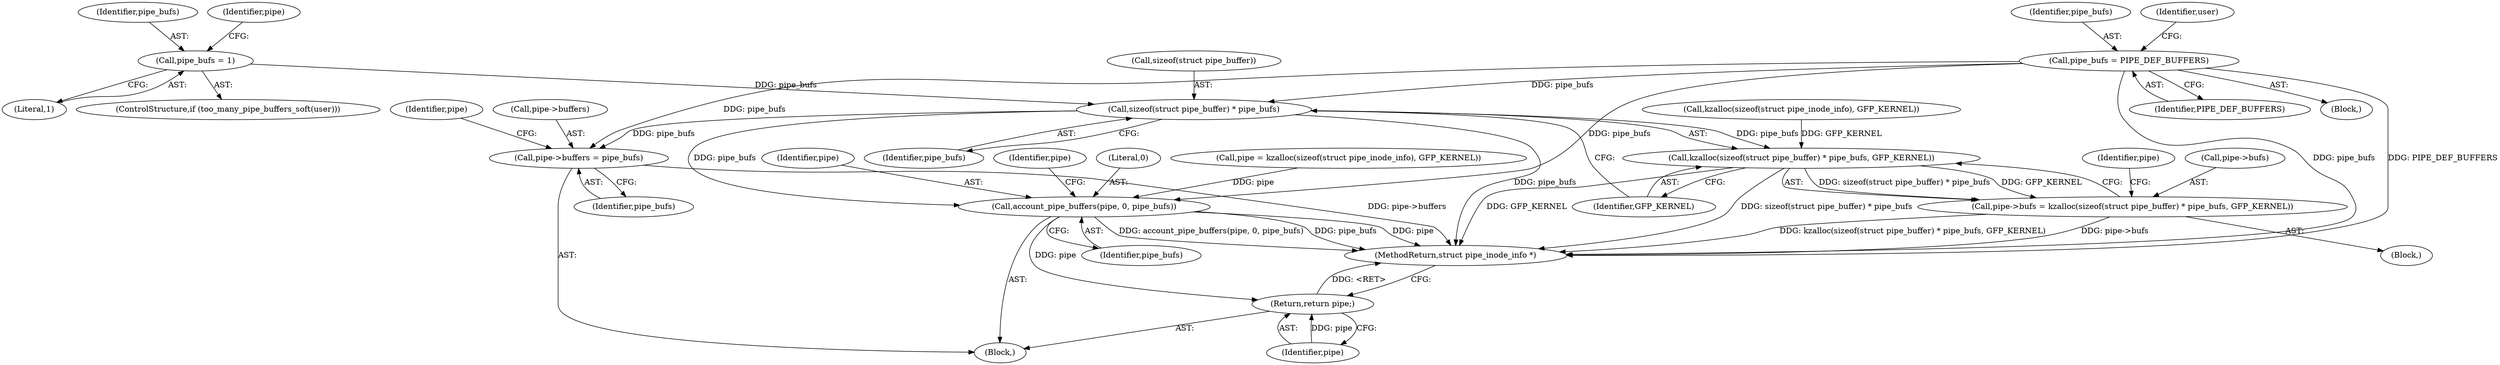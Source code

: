 digraph "0_linux_759c01142a5d0f364a462346168a56de28a80f52@API" {
"1000137" [label="(Call,sizeof(struct pipe_buffer) * pipe_bufs)"];
"1000129" [label="(Call,pipe_bufs = 1)"];
"1000114" [label="(Call,pipe_bufs = PIPE_DEF_BUFFERS)"];
"1000136" [label="(Call,kzalloc(sizeof(struct pipe_buffer) * pipe_bufs, GFP_KERNEL))"];
"1000132" [label="(Call,pipe->bufs = kzalloc(sizeof(struct pipe_buffer) * pipe_bufs, GFP_KERNEL))"];
"1000161" [label="(Call,pipe->buffers = pipe_bufs)"];
"1000171" [label="(Call,account_pipe_buffers(pipe, 0, pipe_bufs))"];
"1000180" [label="(Return,return pipe;)"];
"1000130" [label="(Identifier,pipe_bufs)"];
"1000146" [label="(Block,)"];
"1000131" [label="(Literal,1)"];
"1000172" [label="(Identifier,pipe)"];
"1000140" [label="(Identifier,pipe_bufs)"];
"1000165" [label="(Identifier,pipe_bufs)"];
"1000115" [label="(Identifier,pipe_bufs)"];
"1000119" [label="(Identifier,user)"];
"1000161" [label="(Call,pipe->buffers = pipe_bufs)"];
"1000137" [label="(Call,sizeof(struct pipe_buffer) * pipe_bufs)"];
"1000168" [label="(Identifier,pipe)"];
"1000144" [label="(Identifier,pipe)"];
"1000162" [label="(Call,pipe->buffers)"];
"1000136" [label="(Call,kzalloc(sizeof(struct pipe_buffer) * pipe_bufs, GFP_KERNEL))"];
"1000114" [label="(Call,pipe_bufs = PIPE_DEF_BUFFERS)"];
"1000126" [label="(ControlStructure,if (too_many_pipe_buffers_soft(user)))"];
"1000181" [label="(Identifier,pipe)"];
"1000116" [label="(Identifier,PIPE_DEF_BUFFERS)"];
"1000134" [label="(Identifier,pipe)"];
"1000180" [label="(Return,return pipe;)"];
"1000125" [label="(Block,)"];
"1000138" [label="(Call,sizeof(struct pipe_buffer))"];
"1000132" [label="(Call,pipe->bufs = kzalloc(sizeof(struct pipe_buffer) * pipe_bufs, GFP_KERNEL))"];
"1000178" [label="(Identifier,pipe)"];
"1000174" [label="(Identifier,pipe_bufs)"];
"1000188" [label="(MethodReturn,struct pipe_inode_info *)"];
"1000112" [label="(Block,)"];
"1000106" [label="(Call,kzalloc(sizeof(struct pipe_inode_info), GFP_KERNEL))"];
"1000171" [label="(Call,account_pipe_buffers(pipe, 0, pipe_bufs))"];
"1000173" [label="(Literal,0)"];
"1000141" [label="(Identifier,GFP_KERNEL)"];
"1000129" [label="(Call,pipe_bufs = 1)"];
"1000133" [label="(Call,pipe->bufs)"];
"1000104" [label="(Call,pipe = kzalloc(sizeof(struct pipe_inode_info), GFP_KERNEL))"];
"1000137" -> "1000136"  [label="AST: "];
"1000137" -> "1000140"  [label="CFG: "];
"1000138" -> "1000137"  [label="AST: "];
"1000140" -> "1000137"  [label="AST: "];
"1000141" -> "1000137"  [label="CFG: "];
"1000137" -> "1000188"  [label="DDG: pipe_bufs"];
"1000137" -> "1000136"  [label="DDG: pipe_bufs"];
"1000129" -> "1000137"  [label="DDG: pipe_bufs"];
"1000114" -> "1000137"  [label="DDG: pipe_bufs"];
"1000137" -> "1000161"  [label="DDG: pipe_bufs"];
"1000137" -> "1000171"  [label="DDG: pipe_bufs"];
"1000129" -> "1000126"  [label="AST: "];
"1000129" -> "1000131"  [label="CFG: "];
"1000130" -> "1000129"  [label="AST: "];
"1000131" -> "1000129"  [label="AST: "];
"1000134" -> "1000129"  [label="CFG: "];
"1000114" -> "1000112"  [label="AST: "];
"1000114" -> "1000116"  [label="CFG: "];
"1000115" -> "1000114"  [label="AST: "];
"1000116" -> "1000114"  [label="AST: "];
"1000119" -> "1000114"  [label="CFG: "];
"1000114" -> "1000188"  [label="DDG: pipe_bufs"];
"1000114" -> "1000188"  [label="DDG: PIPE_DEF_BUFFERS"];
"1000114" -> "1000161"  [label="DDG: pipe_bufs"];
"1000114" -> "1000171"  [label="DDG: pipe_bufs"];
"1000136" -> "1000132"  [label="AST: "];
"1000136" -> "1000141"  [label="CFG: "];
"1000141" -> "1000136"  [label="AST: "];
"1000132" -> "1000136"  [label="CFG: "];
"1000136" -> "1000188"  [label="DDG: GFP_KERNEL"];
"1000136" -> "1000188"  [label="DDG: sizeof(struct pipe_buffer) * pipe_bufs"];
"1000136" -> "1000132"  [label="DDG: sizeof(struct pipe_buffer) * pipe_bufs"];
"1000136" -> "1000132"  [label="DDG: GFP_KERNEL"];
"1000106" -> "1000136"  [label="DDG: GFP_KERNEL"];
"1000132" -> "1000125"  [label="AST: "];
"1000133" -> "1000132"  [label="AST: "];
"1000144" -> "1000132"  [label="CFG: "];
"1000132" -> "1000188"  [label="DDG: pipe->bufs"];
"1000132" -> "1000188"  [label="DDG: kzalloc(sizeof(struct pipe_buffer) * pipe_bufs, GFP_KERNEL)"];
"1000161" -> "1000146"  [label="AST: "];
"1000161" -> "1000165"  [label="CFG: "];
"1000162" -> "1000161"  [label="AST: "];
"1000165" -> "1000161"  [label="AST: "];
"1000168" -> "1000161"  [label="CFG: "];
"1000161" -> "1000188"  [label="DDG: pipe->buffers"];
"1000171" -> "1000146"  [label="AST: "];
"1000171" -> "1000174"  [label="CFG: "];
"1000172" -> "1000171"  [label="AST: "];
"1000173" -> "1000171"  [label="AST: "];
"1000174" -> "1000171"  [label="AST: "];
"1000178" -> "1000171"  [label="CFG: "];
"1000171" -> "1000188"  [label="DDG: pipe"];
"1000171" -> "1000188"  [label="DDG: account_pipe_buffers(pipe, 0, pipe_bufs)"];
"1000171" -> "1000188"  [label="DDG: pipe_bufs"];
"1000104" -> "1000171"  [label="DDG: pipe"];
"1000171" -> "1000180"  [label="DDG: pipe"];
"1000180" -> "1000146"  [label="AST: "];
"1000180" -> "1000181"  [label="CFG: "];
"1000181" -> "1000180"  [label="AST: "];
"1000188" -> "1000180"  [label="CFG: "];
"1000180" -> "1000188"  [label="DDG: <RET>"];
"1000181" -> "1000180"  [label="DDG: pipe"];
}

